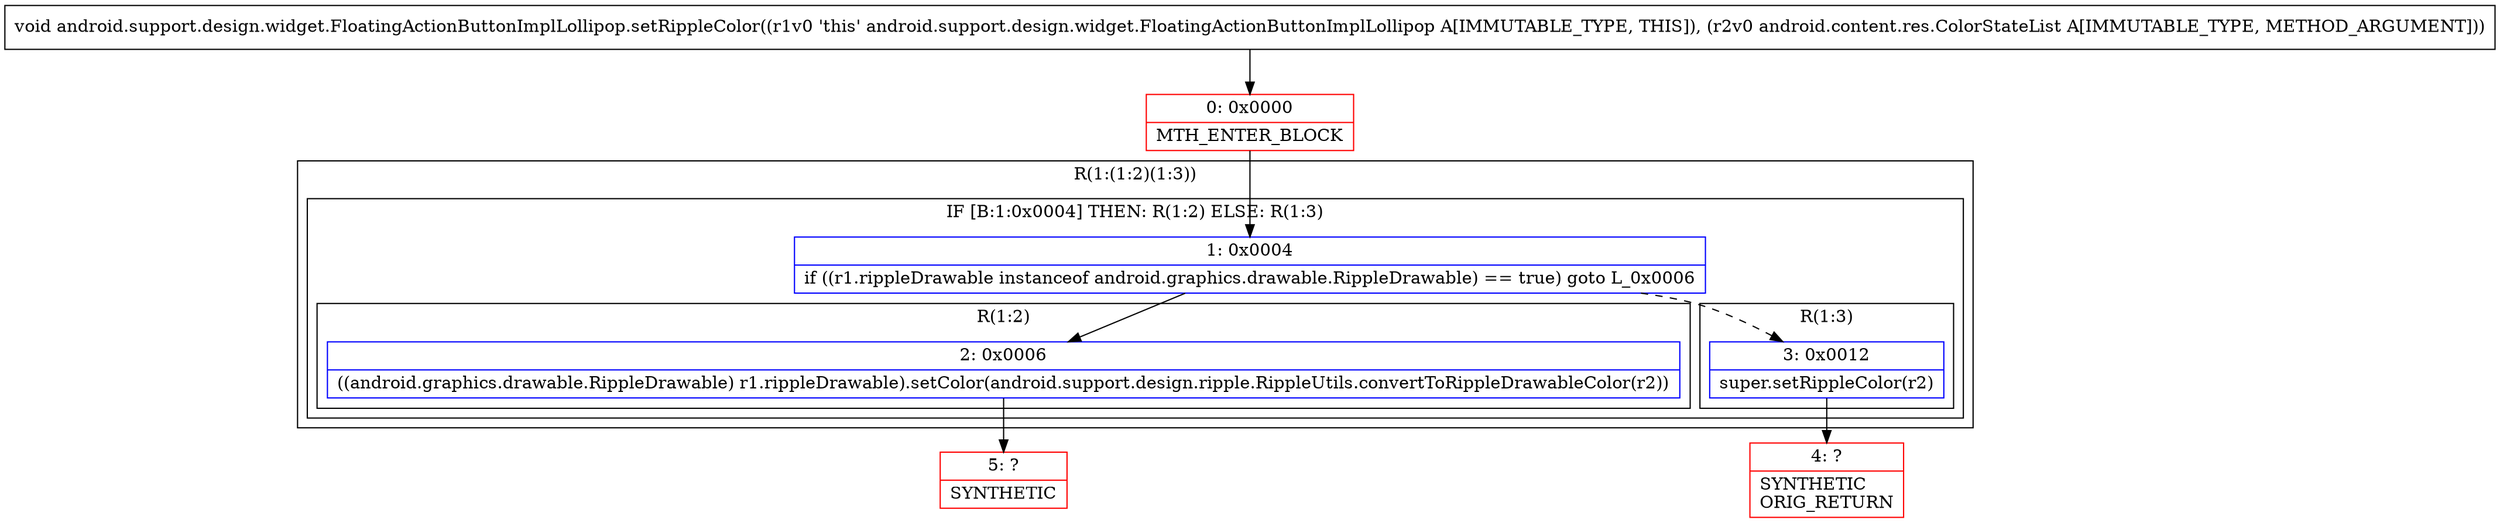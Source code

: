digraph "CFG forandroid.support.design.widget.FloatingActionButtonImplLollipop.setRippleColor(Landroid\/content\/res\/ColorStateList;)V" {
subgraph cluster_Region_590478067 {
label = "R(1:(1:2)(1:3))";
node [shape=record,color=blue];
subgraph cluster_IfRegion_757605256 {
label = "IF [B:1:0x0004] THEN: R(1:2) ELSE: R(1:3)";
node [shape=record,color=blue];
Node_1 [shape=record,label="{1\:\ 0x0004|if ((r1.rippleDrawable instanceof android.graphics.drawable.RippleDrawable) == true) goto L_0x0006\l}"];
subgraph cluster_Region_548664800 {
label = "R(1:2)";
node [shape=record,color=blue];
Node_2 [shape=record,label="{2\:\ 0x0006|((android.graphics.drawable.RippleDrawable) r1.rippleDrawable).setColor(android.support.design.ripple.RippleUtils.convertToRippleDrawableColor(r2))\l}"];
}
subgraph cluster_Region_1913748815 {
label = "R(1:3)";
node [shape=record,color=blue];
Node_3 [shape=record,label="{3\:\ 0x0012|super.setRippleColor(r2)\l}"];
}
}
}
Node_0 [shape=record,color=red,label="{0\:\ 0x0000|MTH_ENTER_BLOCK\l}"];
Node_4 [shape=record,color=red,label="{4\:\ ?|SYNTHETIC\lORIG_RETURN\l}"];
Node_5 [shape=record,color=red,label="{5\:\ ?|SYNTHETIC\l}"];
MethodNode[shape=record,label="{void android.support.design.widget.FloatingActionButtonImplLollipop.setRippleColor((r1v0 'this' android.support.design.widget.FloatingActionButtonImplLollipop A[IMMUTABLE_TYPE, THIS]), (r2v0 android.content.res.ColorStateList A[IMMUTABLE_TYPE, METHOD_ARGUMENT])) }"];
MethodNode -> Node_0;
Node_1 -> Node_2;
Node_1 -> Node_3[style=dashed];
Node_2 -> Node_5;
Node_3 -> Node_4;
Node_0 -> Node_1;
}

